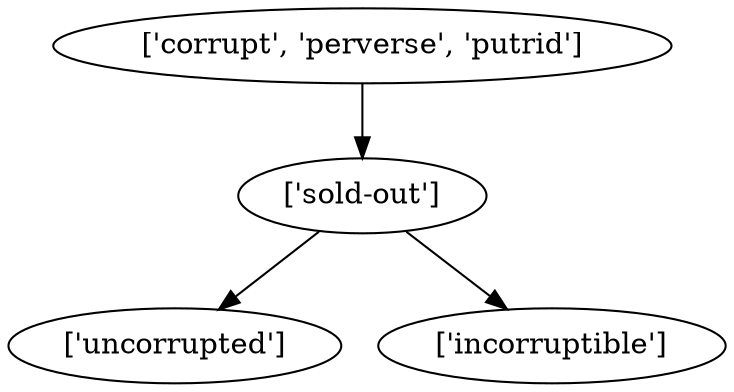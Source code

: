 strict digraph  {
	"['corrupt', 'perverse', 'putrid']" -> "['sold-out']";
	"['sold-out']" -> "['uncorrupted']";
	"['sold-out']" -> "['incorruptible']";
}
